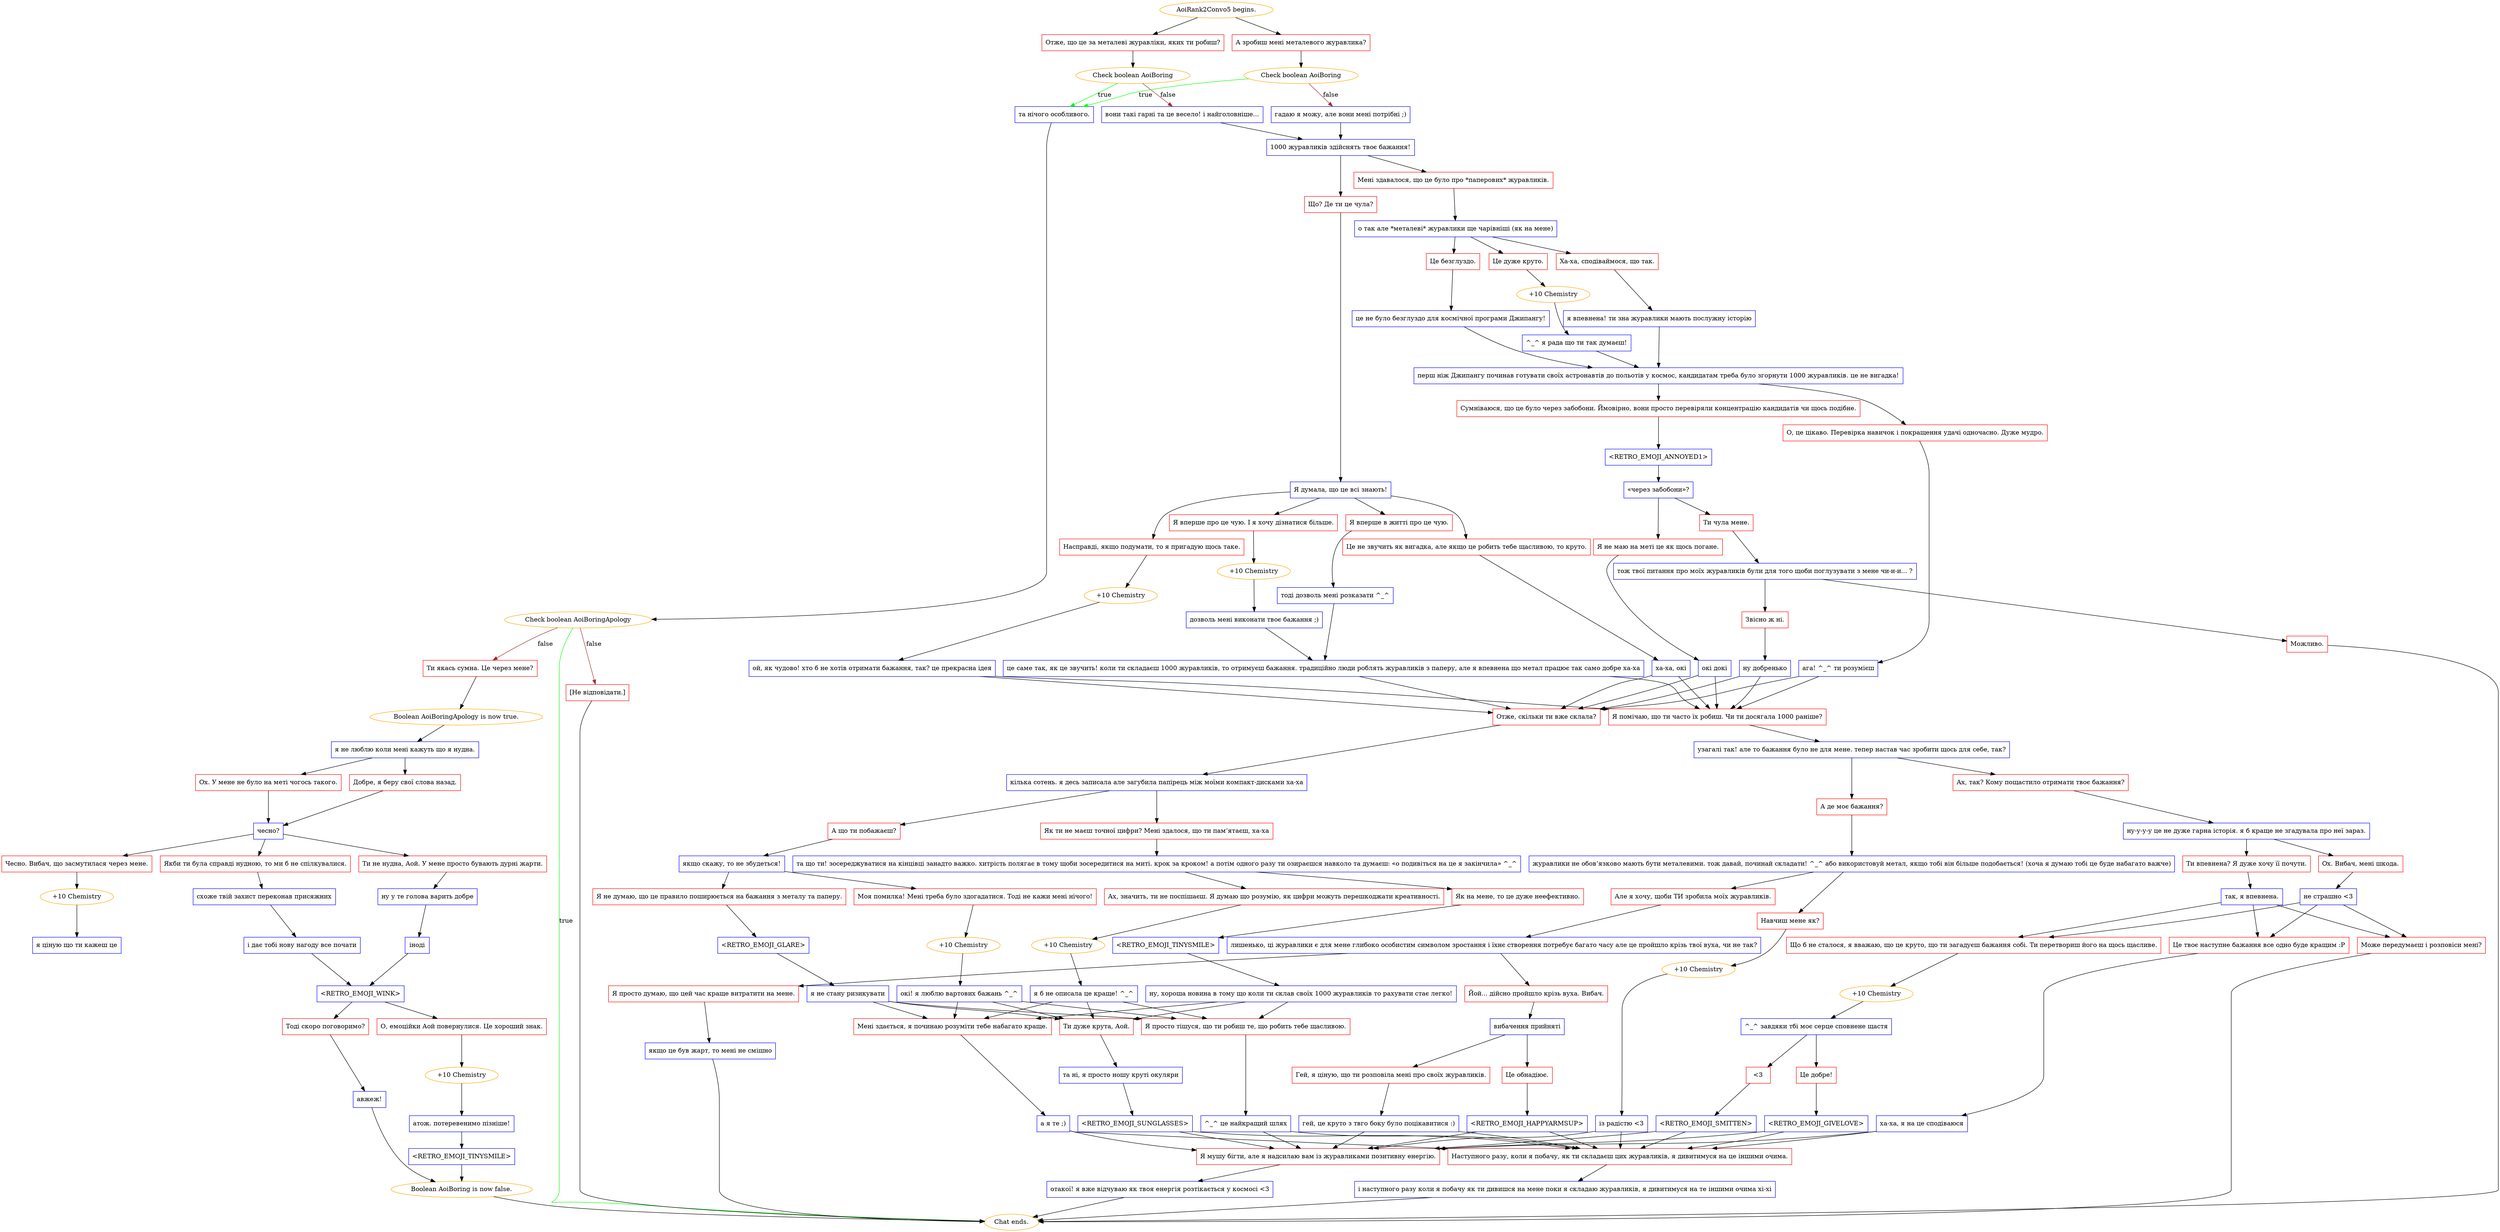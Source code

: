 digraph {
	"AoiRank2Convo5 begins." [color=orange];
		"AoiRank2Convo5 begins." -> j863586588;
		"AoiRank2Convo5 begins." -> j3060546189;
	j863586588 [label="Отже, що це за металеві журавліки, яких ти робиш?",shape=box,color=red];
		j863586588 -> j2372451672;
	j3060546189 [label="А зробиш мені металевого журавлика?",shape=box,color=red];
		j3060546189 -> j1999737066;
	j2372451672 [label="Check boolean AoiBoring",color=orange];
		j2372451672 -> j1744281553 [label=true,color=green];
		j2372451672 -> j224427947 [label=false,color=brown];
	j1999737066 [label="Check boolean AoiBoring",color=orange];
		j1999737066 -> j1744281553 [label=true,color=green];
		j1999737066 -> j2628787264 [label=false,color=brown];
	j1744281553 [label="та нічого особливого.",shape=box,color=blue];
		j1744281553 -> j1233631701;
	j224427947 [label="вони такі гарні та це весело! і найголовніше...",shape=box,color=blue];
		j224427947 -> j3650705027;
	j2628787264 [label="гадаю я можу, але вони мені потрібні ;)",shape=box,color=blue];
		j2628787264 -> j3650705027;
	j1233631701 [label="Check boolean AoiBoringApology",color=orange];
		j1233631701 -> "Chat ends." [label=true,color=green];
		j1233631701 -> j2424472010 [label=false,color=brown];
		j1233631701 -> j3548116585 [label=false,color=brown];
	j3650705027 [label="1000 журавликів здійснять твоє бажання!",shape=box,color=blue];
		j3650705027 -> j3370477096;
		j3650705027 -> j975588218;
	"Chat ends." [color=orange];
	j2424472010 [label="Ти якась сумна. Це через мене?",shape=box,color=red];
		j2424472010 -> j4253654255;
	j3548116585 [label="[Не відповідати.]",shape=box,color=red];
		j3548116585 -> "Chat ends.";
	j3370477096 [label="Мені здавалося, що це було про *паперових* журавликів.",shape=box,color=red];
		j3370477096 -> j2431078718;
	j975588218 [label="Що? Де ти це чула?",shape=box,color=red];
		j975588218 -> j3881861088;
	j4253654255 [label="Boolean AoiBoringApology is now true.",color=orange];
		j4253654255 -> j3015815574;
	j2431078718 [label="о так але *металеві* журавлики ще чарівніші (як на мене)",shape=box,color=blue];
		j2431078718 -> j1000244219;
		j2431078718 -> j1917222805;
		j2431078718 -> j3722255691;
	j3881861088 [label="Я думала, що це всі знають!",shape=box,color=blue];
		j3881861088 -> j3912757372;
		j3881861088 -> j839084932;
		j3881861088 -> j576424150;
		j3881861088 -> j435809704;
	j3015815574 [label="я не люблю коли мені кажуть що я нудна.",shape=box,color=blue];
		j3015815574 -> j397771862;
		j3015815574 -> j1887871673;
	j1000244219 [label="Ха-ха, сподіваймося, що так.",shape=box,color=red];
		j1000244219 -> j3278696633;
	j1917222805 [label="Це дуже круто.",shape=box,color=red];
		j1917222805 -> j1325528504;
	j3722255691 [label="Це безглуздо.",shape=box,color=red];
		j3722255691 -> j890378484;
	j3912757372 [label="Я вперше в житті про це чую.",shape=box,color=red];
		j3912757372 -> j1105445809;
	j839084932 [label="Я вперше про це чую. І я хочу дізнатися більше.",shape=box,color=red];
		j839084932 -> j1734218534;
	j576424150 [label="Насправді, якщо подумати, то я пригадую щось таке.",shape=box,color=red];
		j576424150 -> j1472622454;
	j435809704 [label="Це не звучить як вигадка, але якщо це робить тебе щасливою, то круто.",shape=box,color=red];
		j435809704 -> j243144946;
	j397771862 [label="Ох. У мене не було на меті чогось такого.",shape=box,color=red];
		j397771862 -> j2628792302;
	j1887871673 [label="Добре, я беру свої слова назад.",shape=box,color=red];
		j1887871673 -> j2628792302;
	j3278696633 [label="я впевнена! ти зна журавлики мають послужну історію",shape=box,color=blue];
		j3278696633 -> j1715262594;
	j1325528504 [label="+10 Chemistry",color=orange];
		j1325528504 -> j522934665;
	j890378484 [label="це не було безглуздо для космічної програми Джипангу!",shape=box,color=blue];
		j890378484 -> j1715262594;
	j1105445809 [label="тоді дозволь мені розказати ^_^",shape=box,color=blue];
		j1105445809 -> j967237018;
	j1734218534 [label="+10 Chemistry",color=orange];
		j1734218534 -> j1526322661;
	j1472622454 [label="+10 Chemistry",color=orange];
		j1472622454 -> j722696057;
	j243144946 [label="ха-ха, окі",shape=box,color=blue];
		j243144946 -> j3069746187;
		j243144946 -> j3863380333;
	j2628792302 [label="чесно?",shape=box,color=blue];
		j2628792302 -> j1797439501;
		j2628792302 -> j4203919210;
		j2628792302 -> j4031765709;
	j1715262594 [label="перш ніж Джипангу починав готувати своїх астронавтів до польотів у космос, кандидатам треба було згорнути 1000 журавликів. це не вигадка!",shape=box,color=blue];
		j1715262594 -> j3847987080;
		j1715262594 -> j821540735;
	j522934665 [label="^_^ я рада що ти так думаєш!",shape=box,color=blue];
		j522934665 -> j1715262594;
	j967237018 [label="це саме так, як це звучить! коли ти складаєш 1000 журавликів, то отримуєш бажання. традиційно люди роблять журавликів з паперу, але я впевнена що метал працює так само добре ха-ха",shape=box,color=blue];
		j967237018 -> j3069746187;
		j967237018 -> j3863380333;
	j1526322661 [label="дозволь мені виконати твоє бажання ;)",shape=box,color=blue];
		j1526322661 -> j967237018;
	j722696057 [label="ой, як чудово! хто б не хотів отримати бажання, так? це прекрасна ідея",shape=box,color=blue];
		j722696057 -> j3069746187;
		j722696057 -> j3863380333;
	j3069746187 [label="Отже, скільки ти вже склала?",shape=box,color=red];
		j3069746187 -> j1537964770;
	j3863380333 [label="Я помічаю, що ти часто їх робиш. Чи ти досягала 1000 раніше?",shape=box,color=red];
		j3863380333 -> j1004101455;
	j1797439501 [label="Чесно. Вибач, що засмутилася через мене.",shape=box,color=red];
		j1797439501 -> j797730665;
	j4203919210 [label="Ти не нудна, Аой. У мене просто бувають дурні жарти.",shape=box,color=red];
		j4203919210 -> j2369009458;
	j4031765709 [label="Якби ти була справді нудною, то ми б не спілкувалися.",shape=box,color=red];
		j4031765709 -> j1474381314;
	j3847987080 [label="Сумніваюся, що це було через забобони. Ймовірно, вони просто перевіряли концентрацію кандидатів чи щось подібне.",shape=box,color=red];
		j3847987080 -> j2293832740;
	j821540735 [label="О, це цікаво. Перевірка навичок і покращення удачі одночасно. Дуже мудро.",shape=box,color=red];
		j821540735 -> j1074929310;
	j1537964770 [label="кілька сотень. я десь записала але загубила папірець між моїми компакт-дисками ха-ха",shape=box,color=blue];
		j1537964770 -> j2786778535;
		j1537964770 -> j431429637;
	j1004101455 [label="узагалі так! але то бажання було не для мене. тепер настав час зробити щось для себе, так?",shape=box,color=blue];
		j1004101455 -> j3226792364;
		j1004101455 -> j3188452198;
	j797730665 [label="+10 Chemistry",color=orange];
		j797730665 -> j549898614;
	j2369009458 [label="ну у те голова варить добре",shape=box,color=blue];
		j2369009458 -> j2465697722;
	j1474381314 [label="схоже твій захист переконав присяжних",shape=box,color=blue];
		j1474381314 -> j2158449990;
	j2293832740 [label="<RETRO_EMOJI_ANNOYED1>",shape=box,color=blue];
		j2293832740 -> j2178166939;
	j1074929310 [label="ага! ^_^ ти розумієш",shape=box,color=blue];
		j1074929310 -> j3069746187;
		j1074929310 -> j3863380333;
	j2786778535 [label="Як ти не маєш точної цифри? Мені здалося, що ти пам’ятаєш, ха-ха",shape=box,color=red];
		j2786778535 -> j816507655;
	j431429637 [label="А що ти побажаєш?",shape=box,color=red];
		j431429637 -> j977755566;
	j3226792364 [label="Ах, так? Кому пощастило отримати твоє бажання?",shape=box,color=red];
		j3226792364 -> j2835084144;
	j3188452198 [label="А де моє бажання?",shape=box,color=red];
		j3188452198 -> j2745466375;
	j549898614 [label="я ціную що ти кажеш це",shape=box,color=blue];
	j2465697722 [label="іноді",shape=box,color=blue];
		j2465697722 -> j2452464820;
	j2158449990 [label="і дає тобі нову нагоду все почати",shape=box,color=blue];
		j2158449990 -> j2452464820;
	j2178166939 [label="«через забобони»?",shape=box,color=blue];
		j2178166939 -> j3854692963;
		j2178166939 -> j206170840;
	j816507655 [label="та що ти! зосереджуватися на кінцівці занадто важко. хитрість полягає в тому щоби зосередитися на миті. крок за кроком! а потім одного разу ти озираєшся навколо та думаєш: «о подивіться на це я закінчила» ^_^",shape=box,color=blue];
		j816507655 -> j2577713981;
		j816507655 -> j1806366015;
	j977755566 [label="якщо скажу, то не збудеться!",shape=box,color=blue];
		j977755566 -> j2666399247;
		j977755566 -> j3641321521;
	j2835084144 [label="ну-у-у-у це не дуже гарна історія. я б краще не згадувала про неї зараз.",shape=box,color=blue];
		j2835084144 -> j1643115896;
		j2835084144 -> j1653254218;
	j2745466375 [label="журавлики не обов’язково мають бути металевими. тож давай, починай складати! ^_^ або використовуй метал, якщо тобі він більше подобається! (хоча я думаю тобі це буде набагато важче)",shape=box,color=blue];
		j2745466375 -> j4221121941;
		j2745466375 -> j2526236111;
	j2452464820 [label="<RETRO_EMOJI_WINK>",shape=box,color=blue];
		j2452464820 -> j1123854804;
		j2452464820 -> j361218459;
	j3854692963 [label="Ти чула мене.",shape=box,color=red];
		j3854692963 -> j2482123297;
	j206170840 [label="Я не маю на меті це як щось погане.",shape=box,color=red];
		j206170840 -> j1889842691;
	j2577713981 [label="Ах, значить, ти не поспішаєш. Я думаю що розумію, як цифри можуть перешкоджати креативності.",shape=box,color=red];
		j2577713981 -> j2554114784;
	j1806366015 [label="Як на мене, то це дуже неефективно.",shape=box,color=red];
		j1806366015 -> j1678221023;
	j2666399247 [label="Моя помилка! Мені треба було здогадатися. Тоді не кажи мені нічого!",shape=box,color=red];
		j2666399247 -> j3734662034;
	j3641321521 [label="Я не думаю, що це правило поширюється на бажання з металу та паперу.",shape=box,color=red];
		j3641321521 -> j1295657872;
	j1643115896 [label="Ох. Вибач, мені шкода.",shape=box,color=red];
		j1643115896 -> j785002151;
	j1653254218 [label="Ти впевнена? Я дуже хочу її почути.",shape=box,color=red];
		j1653254218 -> j1966845855;
	j4221121941 [label="Навчиш мене як?",shape=box,color=red];
		j4221121941 -> j2529836759;
	j2526236111 [label="Але я хочу, щоби ТИ зробила моїх журавликів.",shape=box,color=red];
		j2526236111 -> j4062320085;
	j1123854804 [label="Тоді скоро поговоримо?",shape=box,color=red];
		j1123854804 -> j3984227476;
	j361218459 [label="О, емоційки Аой повернулися. Це хороший знак.",shape=box,color=red];
		j361218459 -> j1159936437;
	j2482123297 [label="тож твої питання про моїх журавликів були для того щоби поглузувати з мене чи-и-и... ?",shape=box,color=blue];
		j2482123297 -> j561187767;
		j2482123297 -> j3461305378;
	j1889842691 [label="окі докі",shape=box,color=blue];
		j1889842691 -> j3069746187;
		j1889842691 -> j3863380333;
	j2554114784 [label="+10 Chemistry",color=orange];
		j2554114784 -> j1989992860;
	j1678221023 [label="<RETRO_EMOJI_TINYSMILE>",shape=box,color=blue];
		j1678221023 -> j1886277411;
	j3734662034 [label="+10 Chemistry",color=orange];
		j3734662034 -> j3496631316;
	j1295657872 [label="<RETRO_EMOJI_GLARE>",shape=box,color=blue];
		j1295657872 -> j3174457267;
	j785002151 [label="не страшно <3",shape=box,color=blue];
		j785002151 -> j3914115020;
		j785002151 -> j2589323768;
		j785002151 -> j1732331415;
	j1966845855 [label="так, я впевнена.",shape=box,color=blue];
		j1966845855 -> j3914115020;
		j1966845855 -> j2589323768;
		j1966845855 -> j1732331415;
	j2529836759 [label="+10 Chemistry",color=orange];
		j2529836759 -> j2985471064;
	j4062320085 [label="лишенько, ці журавлики є для мене глибоко особистим символом зростання і їхнє створення потребує багато часу але це пройшло крізь твої вуха, чи не так?",shape=box,color=blue];
		j4062320085 -> j2212302574;
		j4062320085 -> j1353846812;
	j3984227476 [label="авжеж!",shape=box,color=blue];
		j3984227476 -> j2581611291;
	j1159936437 [label="+10 Chemistry",color=orange];
		j1159936437 -> j2793284189;
	j561187767 [label="Можливо.",shape=box,color=red];
		j561187767 -> "Chat ends.";
	j3461305378 [label="Звісно ж ні.",shape=box,color=red];
		j3461305378 -> j2465885777;
	j1989992860 [label="я б не описала це краще! ^_^",shape=box,color=blue];
		j1989992860 -> j1633628252;
		j1989992860 -> j809563709;
		j1989992860 -> j2837643967;
	j1886277411 [label="ну, хороша новина в тому що коли ти склав своїх 1000 журавликів то рахувати стає легко!",shape=box,color=blue];
		j1886277411 -> j1633628252;
		j1886277411 -> j809563709;
		j1886277411 -> j2837643967;
	j3496631316 [label="окі! я люблю вартових бажань ^_^",shape=box,color=blue];
		j3496631316 -> j1633628252;
		j3496631316 -> j809563709;
		j3496631316 -> j2837643967;
	j3174457267 [label="я не стану ризикувати",shape=box,color=blue];
		j3174457267 -> j1633628252;
		j3174457267 -> j809563709;
		j3174457267 -> j2837643967;
	j3914115020 [label="Це твоє наступне бажання все одно буде кращим :P",shape=box,color=red];
		j3914115020 -> j2287662580;
	j2589323768 [label="Що б не сталося, я вважаю, що це круто, що ти загадуєш бажання собі. Ти перетвориш його на щось щасливе.",shape=box,color=red];
		j2589323768 -> j2848352404;
	j1732331415 [label="Може передумаєш і розповіси мені?",shape=box,color=red];
		j1732331415 -> "Chat ends.";
	j2985471064 [label="із радістю <3",shape=box,color=blue];
		j2985471064 -> j1498168630;
		j2985471064 -> j798796556;
	j2212302574 [label="Я просто думаю, що цей час краще витратити на мене.",shape=box,color=red];
		j2212302574 -> j3077518584;
	j1353846812 [label="Йой... дійсно пройшло крізь вуха. Вибач.",shape=box,color=red];
		j1353846812 -> j28129101;
	j2581611291 [label="Boolean AoiBoring is now false.",color=orange];
		j2581611291 -> "Chat ends.";
	j2793284189 [label="атож. потеревенимо пізніше!",shape=box,color=blue];
		j2793284189 -> j153386734;
	j2465885777 [label="ну добренько",shape=box,color=blue];
		j2465885777 -> j3069746187;
		j2465885777 -> j3863380333;
	j1633628252 [label="Мені здається, я починаю розуміти тебе набагато краще.",shape=box,color=red];
		j1633628252 -> j645670711;
	j809563709 [label="Ти дуже крута, Аой.",shape=box,color=red];
		j809563709 -> j1612065583;
	j2837643967 [label="Я просто тішуся, що ти робиш те, що робить тебе щасливою.",shape=box,color=red];
		j2837643967 -> j1249585582;
	j2287662580 [label="ха-ха, я на це сподіваюся",shape=box,color=blue];
		j2287662580 -> j1498168630;
		j2287662580 -> j798796556;
	j2848352404 [label="+10 Chemistry",color=orange];
		j2848352404 -> j1440448584;
	j1498168630 [label="Наступного разу, коли я побачу, як ти складаєш цих журавликів, я дивитимуся на це іншими очима.",shape=box,color=red];
		j1498168630 -> j3226665744;
	j798796556 [label="Я мушу бігти, але я надсилаю вам із журавликами позитивну енергію.",shape=box,color=red];
		j798796556 -> j2732333909;
	j3077518584 [label="якщо це був жарт, то мені не смішно",shape=box,color=blue];
		j3077518584 -> "Chat ends.";
	j28129101 [label="вибачення прийняті",shape=box,color=blue];
		j28129101 -> j919230498;
		j28129101 -> j2172536031;
	j153386734 [label="<RETRO_EMOJI_TINYSMILE>",shape=box,color=blue];
		j153386734 -> j2581611291;
	j645670711 [label="а я те ;)",shape=box,color=blue];
		j645670711 -> j1498168630;
		j645670711 -> j798796556;
	j1612065583 [label="та ні, я просто ношу круті окуляри",shape=box,color=blue];
		j1612065583 -> j184961436;
	j1249585582 [label="^_^ це найкращий шлях",shape=box,color=blue];
		j1249585582 -> j1498168630;
		j1249585582 -> j798796556;
	j1440448584 [label="^_^ завдяки тбі моє серце сповнене щастя",shape=box,color=blue];
		j1440448584 -> j2003033877;
		j1440448584 -> j2199581515;
	j3226665744 [label="і наступного разу коли я побачу як ти дивишся на мене поки я складаю журавликів, я дивитимуся на те іншими очима хі-хі",shape=box,color=blue];
		j3226665744 -> "Chat ends.";
	j2732333909 [label="отакої! я вже відчуваю як твоя енергія розтікається у космосі <3",shape=box,color=blue];
		j2732333909 -> "Chat ends.";
	j919230498 [label="Гей, я ціную, що ти розповіла мені про своїх журавликів.",shape=box,color=red];
		j919230498 -> j3771232307;
	j2172536031 [label="Це обнадіює.",shape=box,color=red];
		j2172536031 -> j2333387811;
	j184961436 [label="<RETRO_EMOJI_SUNGLASSES>",shape=box,color=blue];
		j184961436 -> j1498168630;
		j184961436 -> j798796556;
	j2003033877 [label="Це добре!",shape=box,color=red];
		j2003033877 -> j1818811614;
	j2199581515 [label="<3",shape=box,color=red];
		j2199581515 -> j2264621764;
	j3771232307 [label="гей, це круто з твго боку було поцікавитися :)",shape=box,color=blue];
		j3771232307 -> j1498168630;
		j3771232307 -> j798796556;
	j2333387811 [label="<RETRO_EMOJI_HAPPYARMSUP>",shape=box,color=blue];
		j2333387811 -> j1498168630;
		j2333387811 -> j798796556;
	j1818811614 [label="<RETRO_EMOJI_GIVELOVE>",shape=box,color=blue];
		j1818811614 -> j1498168630;
		j1818811614 -> j798796556;
	j2264621764 [label="<RETRO_EMOJI_SMITTEN>",shape=box,color=blue];
		j2264621764 -> j1498168630;
		j2264621764 -> j798796556;
}